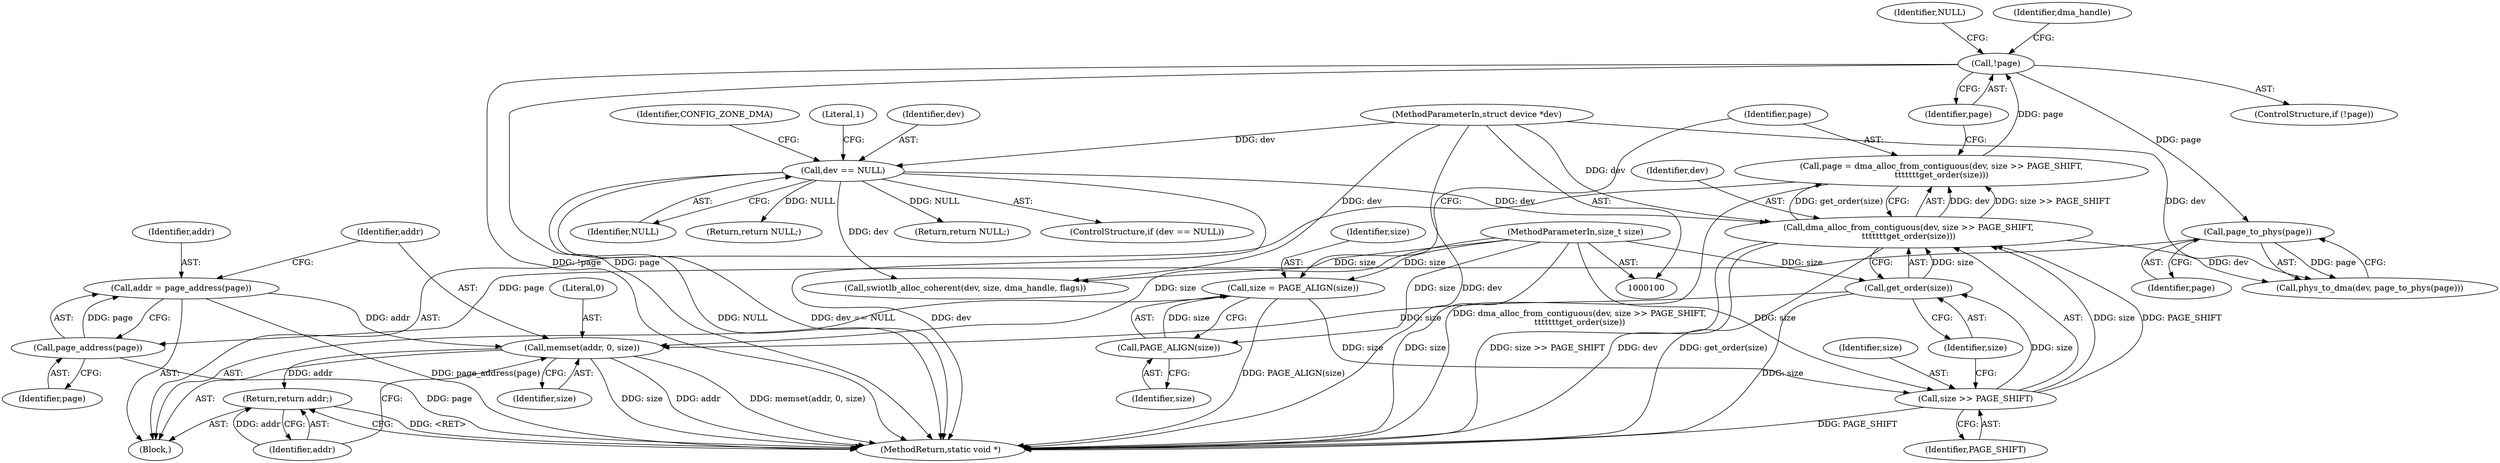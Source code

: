 digraph "0_linux_6829e274a623187c24f7cfc0e3d35f25d087fcc5_0@API" {
"1000169" [label="(Call,memset(addr, 0, size))"];
"1000165" [label="(Call,addr = page_address(page))"];
"1000167" [label="(Call,page_address(page))"];
"1000163" [label="(Call,page_to_phys(page))"];
"1000154" [label="(Call,!page)"];
"1000144" [label="(Call,page = dma_alloc_from_contiguous(dev, size >> PAGE_SHIFT,\n\t\t\t\t\t\t\tget_order(size)))"];
"1000146" [label="(Call,dma_alloc_from_contiguous(dev, size >> PAGE_SHIFT,\n\t\t\t\t\t\t\tget_order(size)))"];
"1000108" [label="(Call,dev == NULL)"];
"1000101" [label="(MethodParameterIn,struct device *dev)"];
"1000148" [label="(Call,size >> PAGE_SHIFT)"];
"1000140" [label="(Call,size = PAGE_ALIGN(size))"];
"1000142" [label="(Call,PAGE_ALIGN(size))"];
"1000102" [label="(MethodParameterIn,size_t size)"];
"1000151" [label="(Call,get_order(size))"];
"1000173" [label="(Return,return addr;)"];
"1000108" [label="(Call,dev == NULL)"];
"1000109" [label="(Identifier,dev)"];
"1000142" [label="(Call,PAGE_ALIGN(size))"];
"1000102" [label="(MethodParameterIn,size_t size)"];
"1000170" [label="(Identifier,addr)"];
"1000145" [label="(Identifier,page)"];
"1000101" [label="(MethodParameterIn,struct device *dev)"];
"1000163" [label="(Call,page_to_phys(page))"];
"1000151" [label="(Call,get_order(size))"];
"1000157" [label="(Identifier,NULL)"];
"1000167" [label="(Call,page_address(page))"];
"1000120" [label="(Identifier,CONFIG_ZONE_DMA)"];
"1000110" [label="(Identifier,NULL)"];
"1000144" [label="(Call,page = dma_alloc_from_contiguous(dev, size >> PAGE_SHIFT,\n\t\t\t\t\t\t\tget_order(size)))"];
"1000115" [label="(Return,return NULL;)"];
"1000166" [label="(Identifier,addr)"];
"1000174" [label="(Identifier,addr)"];
"1000113" [label="(Literal,1)"];
"1000178" [label="(Call,swiotlb_alloc_coherent(dev, size, dma_handle, flags))"];
"1000141" [label="(Identifier,size)"];
"1000173" [label="(Return,return addr;)"];
"1000147" [label="(Identifier,dev)"];
"1000137" [label="(Block,)"];
"1000168" [label="(Identifier,page)"];
"1000156" [label="(Return,return NULL;)"];
"1000150" [label="(Identifier,PAGE_SHIFT)"];
"1000152" [label="(Identifier,size)"];
"1000165" [label="(Call,addr = page_address(page))"];
"1000149" [label="(Identifier,size)"];
"1000172" [label="(Identifier,size)"];
"1000161" [label="(Call,phys_to_dma(dev, page_to_phys(page)))"];
"1000183" [label="(MethodReturn,static void *)"];
"1000107" [label="(ControlStructure,if (dev == NULL))"];
"1000155" [label="(Identifier,page)"];
"1000171" [label="(Literal,0)"];
"1000169" [label="(Call,memset(addr, 0, size))"];
"1000164" [label="(Identifier,page)"];
"1000154" [label="(Call,!page)"];
"1000160" [label="(Identifier,dma_handle)"];
"1000148" [label="(Call,size >> PAGE_SHIFT)"];
"1000143" [label="(Identifier,size)"];
"1000146" [label="(Call,dma_alloc_from_contiguous(dev, size >> PAGE_SHIFT,\n\t\t\t\t\t\t\tget_order(size)))"];
"1000153" [label="(ControlStructure,if (!page))"];
"1000140" [label="(Call,size = PAGE_ALIGN(size))"];
"1000169" -> "1000137"  [label="AST: "];
"1000169" -> "1000172"  [label="CFG: "];
"1000170" -> "1000169"  [label="AST: "];
"1000171" -> "1000169"  [label="AST: "];
"1000172" -> "1000169"  [label="AST: "];
"1000174" -> "1000169"  [label="CFG: "];
"1000169" -> "1000183"  [label="DDG: memset(addr, 0, size)"];
"1000169" -> "1000183"  [label="DDG: size"];
"1000169" -> "1000183"  [label="DDG: addr"];
"1000165" -> "1000169"  [label="DDG: addr"];
"1000151" -> "1000169"  [label="DDG: size"];
"1000102" -> "1000169"  [label="DDG: size"];
"1000169" -> "1000173"  [label="DDG: addr"];
"1000165" -> "1000137"  [label="AST: "];
"1000165" -> "1000167"  [label="CFG: "];
"1000166" -> "1000165"  [label="AST: "];
"1000167" -> "1000165"  [label="AST: "];
"1000170" -> "1000165"  [label="CFG: "];
"1000165" -> "1000183"  [label="DDG: page_address(page)"];
"1000167" -> "1000165"  [label="DDG: page"];
"1000167" -> "1000168"  [label="CFG: "];
"1000168" -> "1000167"  [label="AST: "];
"1000167" -> "1000183"  [label="DDG: page"];
"1000163" -> "1000167"  [label="DDG: page"];
"1000163" -> "1000161"  [label="AST: "];
"1000163" -> "1000164"  [label="CFG: "];
"1000164" -> "1000163"  [label="AST: "];
"1000161" -> "1000163"  [label="CFG: "];
"1000163" -> "1000161"  [label="DDG: page"];
"1000154" -> "1000163"  [label="DDG: page"];
"1000154" -> "1000153"  [label="AST: "];
"1000154" -> "1000155"  [label="CFG: "];
"1000155" -> "1000154"  [label="AST: "];
"1000157" -> "1000154"  [label="CFG: "];
"1000160" -> "1000154"  [label="CFG: "];
"1000154" -> "1000183"  [label="DDG: !page"];
"1000154" -> "1000183"  [label="DDG: page"];
"1000144" -> "1000154"  [label="DDG: page"];
"1000144" -> "1000137"  [label="AST: "];
"1000144" -> "1000146"  [label="CFG: "];
"1000145" -> "1000144"  [label="AST: "];
"1000146" -> "1000144"  [label="AST: "];
"1000155" -> "1000144"  [label="CFG: "];
"1000144" -> "1000183"  [label="DDG: dma_alloc_from_contiguous(dev, size >> PAGE_SHIFT,\n\t\t\t\t\t\t\tget_order(size))"];
"1000146" -> "1000144"  [label="DDG: dev"];
"1000146" -> "1000144"  [label="DDG: size >> PAGE_SHIFT"];
"1000146" -> "1000144"  [label="DDG: get_order(size)"];
"1000146" -> "1000151"  [label="CFG: "];
"1000147" -> "1000146"  [label="AST: "];
"1000148" -> "1000146"  [label="AST: "];
"1000151" -> "1000146"  [label="AST: "];
"1000146" -> "1000183"  [label="DDG: get_order(size)"];
"1000146" -> "1000183"  [label="DDG: size >> PAGE_SHIFT"];
"1000146" -> "1000183"  [label="DDG: dev"];
"1000108" -> "1000146"  [label="DDG: dev"];
"1000101" -> "1000146"  [label="DDG: dev"];
"1000148" -> "1000146"  [label="DDG: size"];
"1000148" -> "1000146"  [label="DDG: PAGE_SHIFT"];
"1000151" -> "1000146"  [label="DDG: size"];
"1000146" -> "1000161"  [label="DDG: dev"];
"1000108" -> "1000107"  [label="AST: "];
"1000108" -> "1000110"  [label="CFG: "];
"1000109" -> "1000108"  [label="AST: "];
"1000110" -> "1000108"  [label="AST: "];
"1000113" -> "1000108"  [label="CFG: "];
"1000120" -> "1000108"  [label="CFG: "];
"1000108" -> "1000183"  [label="DDG: dev == NULL"];
"1000108" -> "1000183"  [label="DDG: dev"];
"1000108" -> "1000183"  [label="DDG: NULL"];
"1000101" -> "1000108"  [label="DDG: dev"];
"1000108" -> "1000115"  [label="DDG: NULL"];
"1000108" -> "1000156"  [label="DDG: NULL"];
"1000108" -> "1000178"  [label="DDG: dev"];
"1000101" -> "1000100"  [label="AST: "];
"1000101" -> "1000183"  [label="DDG: dev"];
"1000101" -> "1000161"  [label="DDG: dev"];
"1000101" -> "1000178"  [label="DDG: dev"];
"1000148" -> "1000150"  [label="CFG: "];
"1000149" -> "1000148"  [label="AST: "];
"1000150" -> "1000148"  [label="AST: "];
"1000152" -> "1000148"  [label="CFG: "];
"1000148" -> "1000183"  [label="DDG: PAGE_SHIFT"];
"1000140" -> "1000148"  [label="DDG: size"];
"1000102" -> "1000148"  [label="DDG: size"];
"1000148" -> "1000151"  [label="DDG: size"];
"1000140" -> "1000137"  [label="AST: "];
"1000140" -> "1000142"  [label="CFG: "];
"1000141" -> "1000140"  [label="AST: "];
"1000142" -> "1000140"  [label="AST: "];
"1000145" -> "1000140"  [label="CFG: "];
"1000140" -> "1000183"  [label="DDG: PAGE_ALIGN(size)"];
"1000142" -> "1000140"  [label="DDG: size"];
"1000102" -> "1000140"  [label="DDG: size"];
"1000142" -> "1000143"  [label="CFG: "];
"1000143" -> "1000142"  [label="AST: "];
"1000102" -> "1000142"  [label="DDG: size"];
"1000102" -> "1000100"  [label="AST: "];
"1000102" -> "1000183"  [label="DDG: size"];
"1000102" -> "1000151"  [label="DDG: size"];
"1000102" -> "1000178"  [label="DDG: size"];
"1000151" -> "1000152"  [label="CFG: "];
"1000152" -> "1000151"  [label="AST: "];
"1000151" -> "1000183"  [label="DDG: size"];
"1000173" -> "1000137"  [label="AST: "];
"1000173" -> "1000174"  [label="CFG: "];
"1000174" -> "1000173"  [label="AST: "];
"1000183" -> "1000173"  [label="CFG: "];
"1000173" -> "1000183"  [label="DDG: <RET>"];
"1000174" -> "1000173"  [label="DDG: addr"];
}
